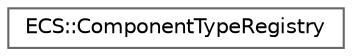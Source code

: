 digraph "Graphical Class Hierarchy"
{
 // LATEX_PDF_SIZE
  bgcolor="transparent";
  edge [fontname=Helvetica,fontsize=10,labelfontname=Helvetica,labelfontsize=10];
  node [fontname=Helvetica,fontsize=10,shape=box,height=0.2,width=0.4];
  rankdir="LR";
  Node0 [id="Node000000",label="ECS::ComponentTypeRegistry",height=0.2,width=0.4,color="grey40", fillcolor="white", style="filled",URL="$classECS_1_1ComponentTypeRegistry.html",tooltip=" "];
}
